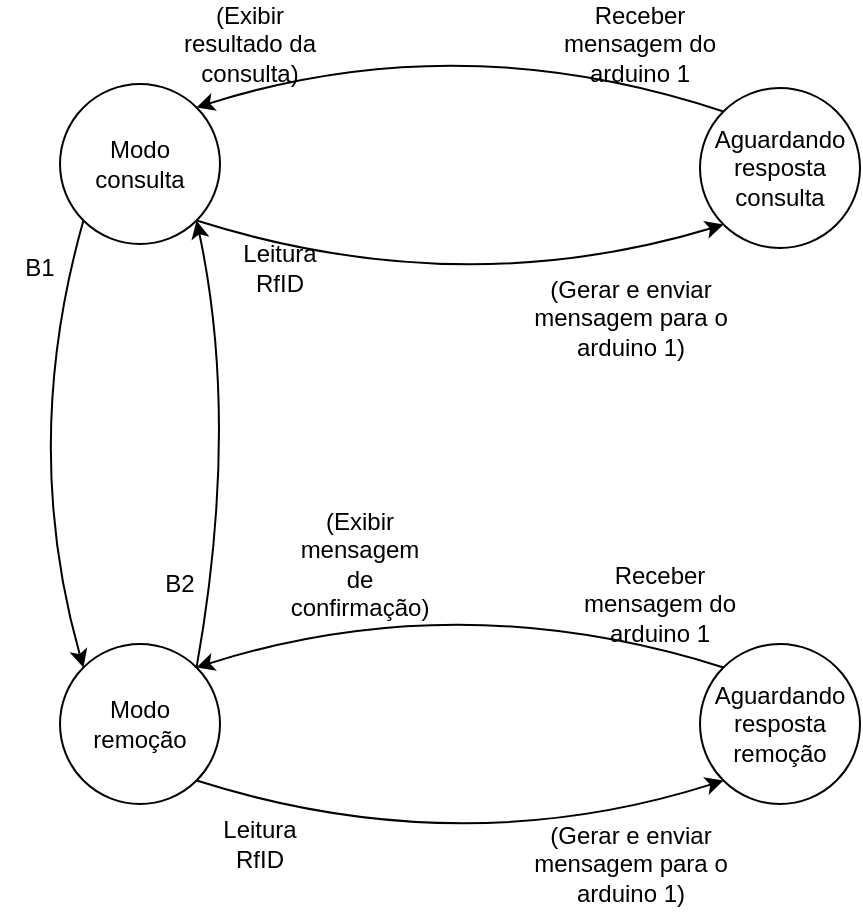 <mxfile version="12.4.1" type="device" pages="1"><diagram id="vz0EgUs4U8CV5wMiwZud" name="Page-1"><mxGraphModel dx="862" dy="433" grid="1" gridSize="10" guides="1" tooltips="1" connect="1" arrows="1" fold="1" page="1" pageScale="1" pageWidth="827" pageHeight="1169" math="0" shadow="0"><root><mxCell id="0"/><mxCell id="1" parent="0"/><mxCell id="ZOP5wLQv2oaDM2PW1Rt2-1" value="" style="ellipse;whiteSpace=wrap;html=1;aspect=fixed;" vertex="1" parent="1"><mxGeometry x="200" y="40" width="80" height="80" as="geometry"/></mxCell><mxCell id="ZOP5wLQv2oaDM2PW1Rt2-2" value="" style="ellipse;whiteSpace=wrap;html=1;aspect=fixed;" vertex="1" parent="1"><mxGeometry x="200" y="320" width="80" height="80" as="geometry"/></mxCell><mxCell id="ZOP5wLQv2oaDM2PW1Rt2-3" value="" style="ellipse;whiteSpace=wrap;html=1;aspect=fixed;" vertex="1" parent="1"><mxGeometry x="520" y="42" width="80" height="80" as="geometry"/></mxCell><mxCell id="ZOP5wLQv2oaDM2PW1Rt2-4" value="" style="ellipse;whiteSpace=wrap;html=1;aspect=fixed;" vertex="1" parent="1"><mxGeometry x="520" y="320" width="80" height="80" as="geometry"/></mxCell><mxCell id="ZOP5wLQv2oaDM2PW1Rt2-5" value="Modo consulta" style="text;html=1;strokeColor=none;fillColor=none;align=center;verticalAlign=middle;whiteSpace=wrap;rounded=0;" vertex="1" parent="1"><mxGeometry x="220" y="70" width="40" height="20" as="geometry"/></mxCell><mxCell id="ZOP5wLQv2oaDM2PW1Rt2-6" value="Aguardando resposta consulta" style="text;html=1;strokeColor=none;fillColor=none;align=center;verticalAlign=middle;whiteSpace=wrap;rounded=0;" vertex="1" parent="1"><mxGeometry x="540" y="72" width="40" height="20" as="geometry"/></mxCell><mxCell id="ZOP5wLQv2oaDM2PW1Rt2-7" value="Modo remoção" style="text;html=1;strokeColor=none;fillColor=none;align=center;verticalAlign=middle;whiteSpace=wrap;rounded=0;" vertex="1" parent="1"><mxGeometry x="220" y="350" width="40" height="20" as="geometry"/></mxCell><mxCell id="ZOP5wLQv2oaDM2PW1Rt2-8" value="Aguardando resposta remoção" style="text;html=1;strokeColor=none;fillColor=none;align=center;verticalAlign=middle;whiteSpace=wrap;rounded=0;" vertex="1" parent="1"><mxGeometry x="540" y="350" width="40" height="20" as="geometry"/></mxCell><mxCell id="ZOP5wLQv2oaDM2PW1Rt2-9" value="" style="endArrow=classic;html=1;exitX=0;exitY=1;exitDx=0;exitDy=0;entryX=0;entryY=0;entryDx=0;entryDy=0;curved=1;" edge="1" parent="1" source="ZOP5wLQv2oaDM2PW1Rt2-1" target="ZOP5wLQv2oaDM2PW1Rt2-2"><mxGeometry width="50" height="50" relative="1" as="geometry"><mxPoint x="150" y="220" as="sourcePoint"/><mxPoint x="200" y="170" as="targetPoint"/><Array as="points"><mxPoint x="180" y="220"/></Array></mxGeometry></mxCell><mxCell id="ZOP5wLQv2oaDM2PW1Rt2-10" value="" style="endArrow=classic;html=1;exitX=1;exitY=0;exitDx=0;exitDy=0;entryX=1;entryY=1;entryDx=0;entryDy=0;curved=1;" edge="1" parent="1" source="ZOP5wLQv2oaDM2PW1Rt2-2" target="ZOP5wLQv2oaDM2PW1Rt2-1"><mxGeometry width="50" height="50" relative="1" as="geometry"><mxPoint x="270" y="220" as="sourcePoint"/><mxPoint x="320" y="170" as="targetPoint"/><Array as="points"><mxPoint x="290" y="210"/></Array></mxGeometry></mxCell><mxCell id="ZOP5wLQv2oaDM2PW1Rt2-11" value="" style="endArrow=classic;html=1;exitX=1;exitY=1;exitDx=0;exitDy=0;entryX=0;entryY=1;entryDx=0;entryDy=0;curved=1;" edge="1" parent="1" source="ZOP5wLQv2oaDM2PW1Rt2-2" target="ZOP5wLQv2oaDM2PW1Rt2-4"><mxGeometry width="50" height="50" relative="1" as="geometry"><mxPoint x="363" y="340" as="sourcePoint"/><mxPoint x="413" y="290" as="targetPoint"/><Array as="points"><mxPoint x="400" y="430"/></Array></mxGeometry></mxCell><mxCell id="ZOP5wLQv2oaDM2PW1Rt2-12" value="" style="endArrow=classic;html=1;exitX=0;exitY=0;exitDx=0;exitDy=0;entryX=1;entryY=0;entryDx=0;entryDy=0;curved=1;" edge="1" parent="1" source="ZOP5wLQv2oaDM2PW1Rt2-4" target="ZOP5wLQv2oaDM2PW1Rt2-2"><mxGeometry width="50" height="50" relative="1" as="geometry"><mxPoint x="350" y="320" as="sourcePoint"/><mxPoint x="400" y="270" as="targetPoint"/><Array as="points"><mxPoint x="400" y="290"/></Array></mxGeometry></mxCell><mxCell id="ZOP5wLQv2oaDM2PW1Rt2-13" value="" style="endArrow=classic;html=1;exitX=1;exitY=1;exitDx=0;exitDy=0;entryX=0;entryY=1;entryDx=0;entryDy=0;strokeColor=#000000;curved=1;" edge="1" parent="1" source="ZOP5wLQv2oaDM2PW1Rt2-1" target="ZOP5wLQv2oaDM2PW1Rt2-3"><mxGeometry width="50" height="50" relative="1" as="geometry"><mxPoint x="350" y="117" as="sourcePoint"/><mxPoint x="400" y="67" as="targetPoint"/><Array as="points"><mxPoint x="400" y="150"/></Array></mxGeometry></mxCell><mxCell id="ZOP5wLQv2oaDM2PW1Rt2-15" value="B1" style="text;html=1;strokeColor=none;fillColor=none;align=center;verticalAlign=middle;whiteSpace=wrap;rounded=0;" vertex="1" parent="1"><mxGeometry x="170" y="122" width="40" height="20" as="geometry"/></mxCell><mxCell id="ZOP5wLQv2oaDM2PW1Rt2-16" value="B2" style="text;html=1;strokeColor=none;fillColor=none;align=center;verticalAlign=middle;whiteSpace=wrap;rounded=0;" vertex="1" parent="1"><mxGeometry x="240" y="280" width="40" height="20" as="geometry"/></mxCell><mxCell id="ZOP5wLQv2oaDM2PW1Rt2-17" value="Leitura RfID" style="text;html=1;strokeColor=none;fillColor=none;align=center;verticalAlign=middle;whiteSpace=wrap;rounded=0;" vertex="1" parent="1"><mxGeometry x="280" y="410" width="40" height="20" as="geometry"/></mxCell><mxCell id="ZOP5wLQv2oaDM2PW1Rt2-18" value="Leitura RfID" style="text;html=1;strokeColor=none;fillColor=none;align=center;verticalAlign=middle;whiteSpace=wrap;rounded=0;" vertex="1" parent="1"><mxGeometry x="290" y="122" width="40" height="20" as="geometry"/></mxCell><mxCell id="ZOP5wLQv2oaDM2PW1Rt2-20" value="(Gerar e enviar &lt;br&gt;mensagem para o &lt;br&gt;arduino 1)" style="text;html=1;align=center;verticalAlign=middle;resizable=0;points=[];;autosize=1;" vertex="1" parent="1"><mxGeometry x="430" y="132" width="110" height="50" as="geometry"/></mxCell><mxCell id="ZOP5wLQv2oaDM2PW1Rt2-23" value="(Gerar e enviar &lt;br&gt;mensagem para o &lt;br&gt;arduino 1)" style="text;html=1;align=center;verticalAlign=middle;resizable=0;points=[];;autosize=1;" vertex="1" parent="1"><mxGeometry x="430" y="405" width="110" height="50" as="geometry"/></mxCell><mxCell id="ZOP5wLQv2oaDM2PW1Rt2-24" value="Receber mensagem do arduino 1" style="text;html=1;strokeColor=none;fillColor=none;align=center;verticalAlign=middle;whiteSpace=wrap;rounded=0;" vertex="1" parent="1"><mxGeometry x="450" y="290" width="100" height="20" as="geometry"/></mxCell><mxCell id="ZOP5wLQv2oaDM2PW1Rt2-25" value="" style="endArrow=classic;html=1;strokeColor=#000000;exitX=0;exitY=0;exitDx=0;exitDy=0;entryX=1;entryY=0;entryDx=0;entryDy=0;curved=1;" edge="1" parent="1" source="ZOP5wLQv2oaDM2PW1Rt2-3" target="ZOP5wLQv2oaDM2PW1Rt2-1"><mxGeometry width="50" height="50" relative="1" as="geometry"><mxPoint x="380" y="99" as="sourcePoint"/><mxPoint x="430" y="49" as="targetPoint"/><Array as="points"><mxPoint x="400" y="10"/></Array></mxGeometry></mxCell><mxCell id="ZOP5wLQv2oaDM2PW1Rt2-26" value="Receber mensagem do arduino 1" style="text;html=1;strokeColor=none;fillColor=none;align=center;verticalAlign=middle;whiteSpace=wrap;rounded=0;" vertex="1" parent="1"><mxGeometry x="440" y="10" width="100" height="20" as="geometry"/></mxCell><mxCell id="ZOP5wLQv2oaDM2PW1Rt2-27" value="(Exibir mensagem de confirmação)" style="text;html=1;strokeColor=none;fillColor=none;align=center;verticalAlign=middle;whiteSpace=wrap;rounded=0;" vertex="1" parent="1"><mxGeometry x="330" y="270" width="40" height="20" as="geometry"/></mxCell><mxCell id="ZOP5wLQv2oaDM2PW1Rt2-28" value="(Exibir resultado da consulta)" style="text;html=1;strokeColor=none;fillColor=none;align=center;verticalAlign=middle;whiteSpace=wrap;rounded=0;" vertex="1" parent="1"><mxGeometry x="260" y="10" width="70" height="20" as="geometry"/></mxCell></root></mxGraphModel></diagram></mxfile>